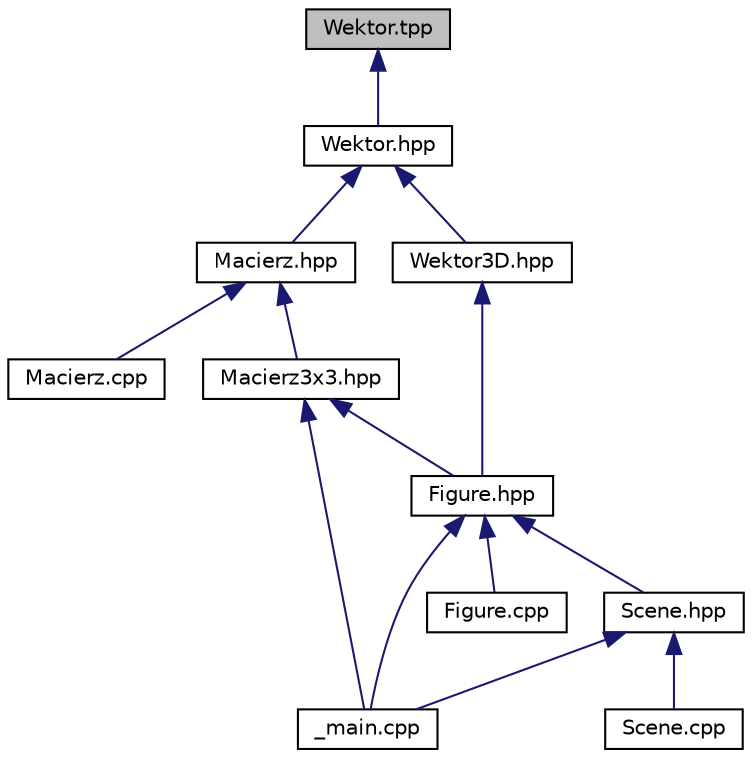 digraph "Wektor.tpp"
{
 // LATEX_PDF_SIZE
  edge [fontname="Helvetica",fontsize="10",labelfontname="Helvetica",labelfontsize="10"];
  node [fontname="Helvetica",fontsize="10",shape=record];
  Node1 [label="Wektor.tpp",height=0.2,width=0.4,color="black", fillcolor="grey75", style="filled", fontcolor="black",tooltip=" "];
  Node1 -> Node2 [dir="back",color="midnightblue",fontsize="10",style="solid",fontname="Helvetica"];
  Node2 [label="Wektor.hpp",height=0.2,width=0.4,color="black", fillcolor="white", style="filled",URL="$_wektor_8hpp.html",tooltip="Definicja klasy szablonowej Wektor."];
  Node2 -> Node3 [dir="back",color="midnightblue",fontsize="10",style="solid",fontname="Helvetica"];
  Node3 [label="Macierz.hpp",height=0.2,width=0.4,color="black", fillcolor="white", style="filled",URL="$_macierz_8hpp.html",tooltip="Definicja klasy MacierzRot(Macierz Rotacji)"];
  Node3 -> Node4 [dir="back",color="midnightblue",fontsize="10",style="solid",fontname="Helvetica"];
  Node4 [label="Macierz3x3.hpp",height=0.2,width=0.4,color="black", fillcolor="white", style="filled",URL="$_macierz3x3_8hpp.html",tooltip="Definicja klasy Macierz3x3."];
  Node4 -> Node5 [dir="back",color="midnightblue",fontsize="10",style="solid",fontname="Helvetica"];
  Node5 [label="Figure.hpp",height=0.2,width=0.4,color="black", fillcolor="white", style="filled",URL="$_figure_8hpp.html",tooltip="Definicja klasy Figure."];
  Node5 -> Node6 [dir="back",color="midnightblue",fontsize="10",style="solid",fontname="Helvetica"];
  Node6 [label="Scene.hpp",height=0.2,width=0.4,color="black", fillcolor="white", style="filled",URL="$_scene_8hpp.html",tooltip="Definicja klasy Scene."];
  Node6 -> Node7 [dir="back",color="midnightblue",fontsize="10",style="solid",fontname="Helvetica"];
  Node7 [label="_main.cpp",height=0.2,width=0.4,color="black", fillcolor="white", style="filled",URL="$__main_8cpp.html",tooltip="Funkcja main i główna funckjonalność programu."];
  Node6 -> Node8 [dir="back",color="midnightblue",fontsize="10",style="solid",fontname="Helvetica"];
  Node8 [label="Scene.cpp",height=0.2,width=0.4,color="black", fillcolor="white", style="filled",URL="$_scene_8cpp.html",tooltip="Definicje funkcji składowych klasy Scene."];
  Node5 -> Node7 [dir="back",color="midnightblue",fontsize="10",style="solid",fontname="Helvetica"];
  Node5 -> Node9 [dir="back",color="midnightblue",fontsize="10",style="solid",fontname="Helvetica"];
  Node9 [label="Figure.cpp",height=0.2,width=0.4,color="black", fillcolor="white", style="filled",URL="$_figure_8cpp.html",tooltip="Definicje funkcji składowych klasy Figure."];
  Node4 -> Node7 [dir="back",color="midnightblue",fontsize="10",style="solid",fontname="Helvetica"];
  Node3 -> Node10 [dir="back",color="midnightblue",fontsize="10",style="solid",fontname="Helvetica"];
  Node10 [label="Macierz.cpp",height=0.2,width=0.4,color="black", fillcolor="white", style="filled",URL="$_macierz_8cpp.html",tooltip="Definicje poszczególnych specjalizacji funkcji składowych klasy MacierzRot."];
  Node2 -> Node11 [dir="back",color="midnightblue",fontsize="10",style="solid",fontname="Helvetica"];
  Node11 [label="Wektor3D.hpp",height=0.2,width=0.4,color="black", fillcolor="white", style="filled",URL="$_wektor3_d_8hpp.html",tooltip="Definicja klasy Wektor3D."];
  Node11 -> Node5 [dir="back",color="midnightblue",fontsize="10",style="solid",fontname="Helvetica"];
}
